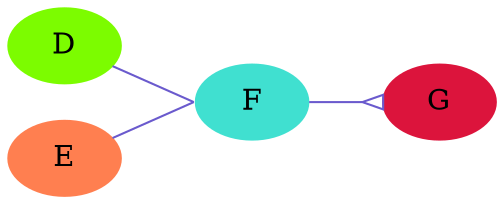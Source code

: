 digraph Perl
{
	graph[ rankdir = "LR"]
	node[ shape = "oval"]
	edge[ color = "slateblue"]
	node[ style = "filled"]
	D[ color = "lawngreen"]
	E[ color = "coral"]
	G[ color = "crimson"]
	F[ color = "turquoise"]
	D -> F[ arrowhead = "none" label = "" samehead = "1"]
	E -> F[ arrowhead = "none" label = "" samehead = "1"]
	F -> G[ arrowhead = "invempty" label = "" sametail = "1"]

}
